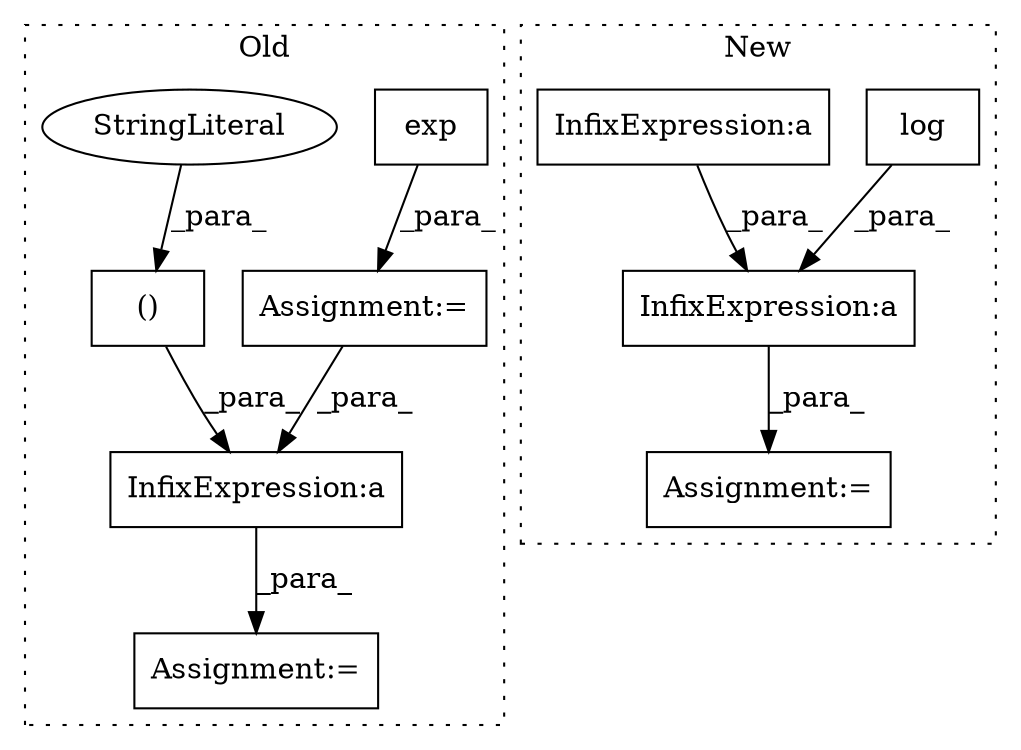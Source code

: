 digraph G {
subgraph cluster0 {
1 [label="exp" a="32" s="3154" l="5" shape="box"];
4 [label="Assignment:=" a="7" s="3355" l="1" shape="box"];
6 [label="InfixExpression:a" a="27" s="3405" l="3" shape="box"];
7 [label="()" a="106" s="3365" l="33" shape="box"];
9 [label="StringLiteral" a="45" s="3382" l="16" shape="ellipse"];
10 [label="Assignment:=" a="7" s="3328" l="1" shape="box"];
label = "Old";
style="dotted";
}
subgraph cluster1 {
2 [label="log" a="32" s="3406,3411" l="4,1" shape="box"];
3 [label="Assignment:=" a="7" s="3426" l="1" shape="box"];
5 [label="InfixExpression:a" a="27" s="3434" l="3" shape="box"];
8 [label="InfixExpression:a" a="27" s="3338" l="3" shape="box"];
label = "New";
style="dotted";
}
1 -> 10 [label="_para_"];
2 -> 5 [label="_para_"];
5 -> 3 [label="_para_"];
6 -> 4 [label="_para_"];
7 -> 6 [label="_para_"];
8 -> 5 [label="_para_"];
9 -> 7 [label="_para_"];
10 -> 6 [label="_para_"];
}
